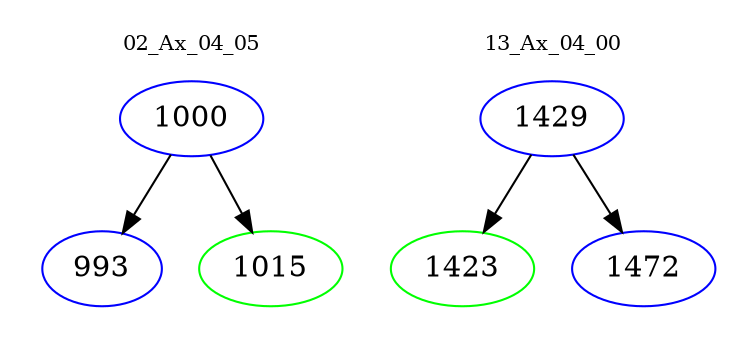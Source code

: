 digraph{
subgraph cluster_0 {
color = white
label = "02_Ax_04_05";
fontsize=10;
T0_1000 [label="1000", color="blue"]
T0_1000 -> T0_993 [color="black"]
T0_993 [label="993", color="blue"]
T0_1000 -> T0_1015 [color="black"]
T0_1015 [label="1015", color="green"]
}
subgraph cluster_1 {
color = white
label = "13_Ax_04_00";
fontsize=10;
T1_1429 [label="1429", color="blue"]
T1_1429 -> T1_1423 [color="black"]
T1_1423 [label="1423", color="green"]
T1_1429 -> T1_1472 [color="black"]
T1_1472 [label="1472", color="blue"]
}
}

